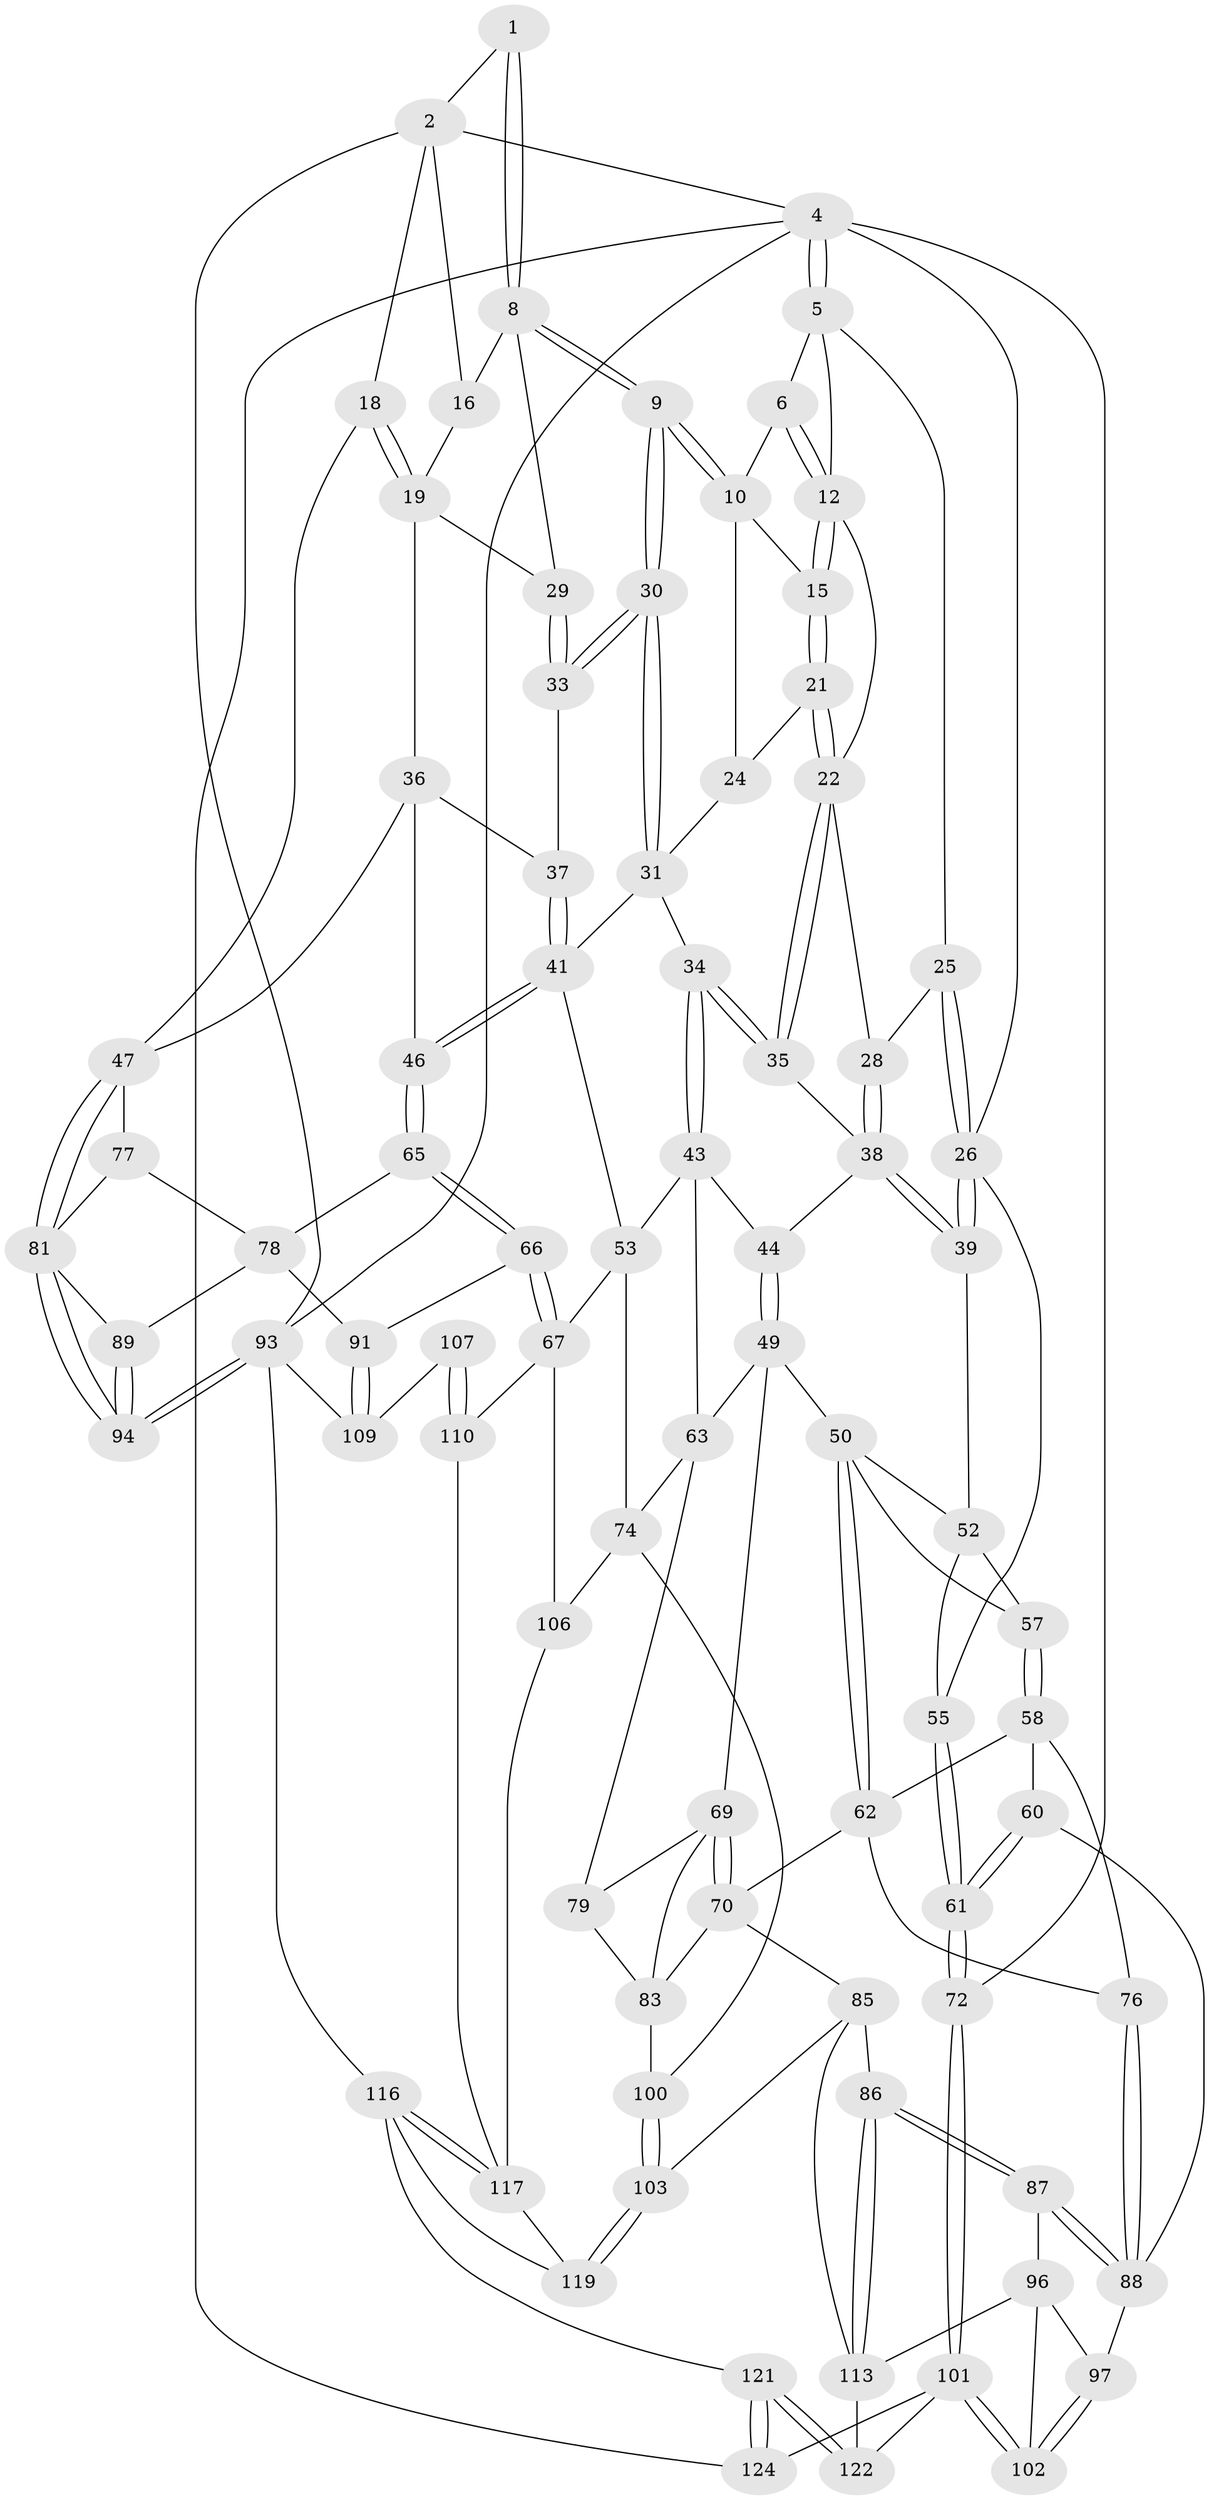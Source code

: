 // Generated by graph-tools (version 1.1) at 2025/24/03/03/25 07:24:36]
// undirected, 83 vertices, 194 edges
graph export_dot {
graph [start="1"]
  node [color=gray90,style=filled];
  1 [pos="+0.7824051666352592+0"];
  2 [pos="+0.9090084181756313+0",super="+3"];
  4 [pos="+0+0",super="+73"];
  5 [pos="+0+0",super="+14"];
  6 [pos="+0.3088841421921998+0",super="+7"];
  8 [pos="+0.6618927800617279+0.11318885447284485",super="+17"];
  9 [pos="+0.636648110928131+0.1354628979881241"];
  10 [pos="+0.539104107777212+0.09069836182188926",super="+11"];
  12 [pos="+0.3098842163791108+0",super="+13"];
  15 [pos="+0.33267135996419844+0"];
  16 [pos="+0.8283360490241948+0.0061074484779798325"];
  18 [pos="+1+0.21018963208207203"];
  19 [pos="+0.8994814816642197+0.2109541167637309",super="+20"];
  21 [pos="+0.3598377826974392+0.11956233478916219"];
  22 [pos="+0.3284741108399897+0.20912095995366245",super="+23"];
  24 [pos="+0.4789494372891299+0.1515586522840195"];
  25 [pos="+0.06504032153307698+0.15205566053186734"];
  26 [pos="+0+0.20417720548770035",super="+27"];
  28 [pos="+0.15939357136878046+0.2077365667090326"];
  29 [pos="+0.8173193671573938+0.19805227097583872"];
  30 [pos="+0.6229098958690272+0.2663465287891293"];
  31 [pos="+0.6205936273488405+0.2694311283612098",super="+32"];
  33 [pos="+0.7556452843099869+0.25381462232389335"];
  34 [pos="+0.48064119379328396+0.2927399690431026"];
  35 [pos="+0.3347155661147417+0.22483697113863232"];
  36 [pos="+0.8196184257590605+0.32924485688025645",super="+45"];
  37 [pos="+0.7839900484970991+0.3140609408520131"];
  38 [pos="+0.16029140382364856+0.29828377808561934",super="+40"];
  39 [pos="+0.15359448135613774+0.32264261054797205"];
  41 [pos="+0.6958591437314148+0.4335111008849834",super="+42"];
  43 [pos="+0.44270813243351137+0.4091474761595034",super="+54"];
  44 [pos="+0.3038228495541214+0.3880197614303978"];
  46 [pos="+0.7569906173224288+0.487118059216217"];
  47 [pos="+1+0.41917431055219",super="+48"];
  49 [pos="+0.24417706603118508+0.43049616650214056",super="+64"];
  50 [pos="+0.22128032617052545+0.4369778540575737",super="+51"];
  52 [pos="+0.153523635610346+0.32571334913862315",super="+56"];
  53 [pos="+0.536444612468198+0.4867818688382187",super="+68"];
  55 [pos="+0+0.2799010544191346"];
  57 [pos="+0.06519700684155506+0.4078530619777371"];
  58 [pos="+0.07835405994226828+0.48693260138221506",super="+59"];
  60 [pos="+0+0.5433692356926142"];
  61 [pos="+0+0.5424698990278781"];
  62 [pos="+0.19205670694722174+0.48716755158789343",super="+71"];
  63 [pos="+0.44225203866230733+0.5255160973479406",super="+75"];
  65 [pos="+0.7379310130856218+0.5738686147522395"];
  66 [pos="+0.6486344712374064+0.6517803267313682"];
  67 [pos="+0.640785809154001+0.6542637365269036",super="+105"];
  69 [pos="+0.37550378477414365+0.5662723433308166",super="+80"];
  70 [pos="+0.2793095949289769+0.6046239322909794",super="+84"];
  72 [pos="+0+0.8538299881509831"];
  74 [pos="+0.5971449831044893+0.6553071590823933",super="+99"];
  76 [pos="+0.13111505384342043+0.6312351083153588"];
  77 [pos="+0.8914562196151916+0.6030765389670707"];
  78 [pos="+0.7471825402519102+0.5819110882936307",super="+90"];
  79 [pos="+0.4819544518319204+0.6599287592166103"];
  81 [pos="+1+0.6376468540562286",super="+82"];
  83 [pos="+0.37808085403522945+0.6946227703259928",super="+98"];
  85 [pos="+0.26028967151547944+0.6963666460550463",super="+104"];
  86 [pos="+0.2105069652866629+0.7226721256378975"];
  87 [pos="+0.1912581488069765+0.7153077169094194"];
  88 [pos="+0.13109993603425926+0.6313421278853901",super="+95"];
  89 [pos="+0.861310044818169+0.6974044115187361"];
  91 [pos="+0.8434380419826722+0.7086152266861445",super="+92"];
  93 [pos="+1+1",super="+112"];
  94 [pos="+1+1"];
  96 [pos="+0.13753044110822496+0.7414183155273182",super="+111"];
  97 [pos="+0.06312930145992326+0.7017065202040532"];
  100 [pos="+0.43373300322547653+0.7909737840646859"];
  101 [pos="+0+0.840698843144231",super="+123"];
  102 [pos="+0+0.8371530511060278"];
  103 [pos="+0.4234142194974664+0.8264386908487166"];
  106 [pos="+0.6153378181888236+0.7863709587676814"];
  107 [pos="+0.7299750153896193+0.7343365339568431",super="+108"];
  109 [pos="+0.8203623748905388+0.7770787031080381"];
  110 [pos="+0.698927657121304+0.8007865719933434",super="+115"];
  113 [pos="+0.22036364393862268+0.8411666082411289",super="+114"];
  116 [pos="+0.8958966619996592+1",super="+120"];
  117 [pos="+0.7224118235184525+0.9568578249044069",super="+118"];
  119 [pos="+0.44636386311324827+0.8977485836607513"];
  121 [pos="+0.3296092334457372+1"];
  122 [pos="+0.19619037943948642+0.8881702479658508"];
  124 [pos="+0.23740774373718102+1"];
  1 -- 2;
  1 -- 8;
  1 -- 8;
  2 -- 16;
  2 -- 18;
  2 -- 4;
  2 -- 93;
  4 -- 5;
  4 -- 5;
  4 -- 72;
  4 -- 124;
  4 -- 93;
  4 -- 26;
  5 -- 6;
  5 -- 25;
  5 -- 12;
  6 -- 12;
  6 -- 12;
  6 -- 10;
  8 -- 9;
  8 -- 9;
  8 -- 16;
  8 -- 29;
  9 -- 10;
  9 -- 10;
  9 -- 30;
  9 -- 30;
  10 -- 24;
  10 -- 15;
  12 -- 15;
  12 -- 15;
  12 -- 22;
  15 -- 21;
  15 -- 21;
  16 -- 19;
  18 -- 19;
  18 -- 19;
  18 -- 47;
  19 -- 36;
  19 -- 29;
  21 -- 22;
  21 -- 22;
  21 -- 24;
  22 -- 35;
  22 -- 35;
  22 -- 28;
  24 -- 31;
  25 -- 26;
  25 -- 26;
  25 -- 28;
  26 -- 39;
  26 -- 39;
  26 -- 55;
  28 -- 38;
  28 -- 38;
  29 -- 33;
  29 -- 33;
  30 -- 31;
  30 -- 31;
  30 -- 33;
  30 -- 33;
  31 -- 41;
  31 -- 34;
  33 -- 37;
  34 -- 35;
  34 -- 35;
  34 -- 43;
  34 -- 43;
  35 -- 38;
  36 -- 37;
  36 -- 46;
  36 -- 47;
  37 -- 41;
  37 -- 41;
  38 -- 39;
  38 -- 39;
  38 -- 44;
  39 -- 52;
  41 -- 46;
  41 -- 46;
  41 -- 53;
  43 -- 44;
  43 -- 53;
  43 -- 63;
  44 -- 49;
  44 -- 49;
  46 -- 65;
  46 -- 65;
  47 -- 81;
  47 -- 81;
  47 -- 77;
  49 -- 50;
  49 -- 69;
  49 -- 63;
  50 -- 62;
  50 -- 62;
  50 -- 57;
  50 -- 52;
  52 -- 57;
  52 -- 55;
  53 -- 74;
  53 -- 67;
  55 -- 61;
  55 -- 61;
  57 -- 58;
  57 -- 58;
  58 -- 62;
  58 -- 60;
  58 -- 76;
  60 -- 61;
  60 -- 61;
  60 -- 88;
  61 -- 72;
  61 -- 72;
  62 -- 76;
  62 -- 70;
  63 -- 74;
  63 -- 79;
  65 -- 66;
  65 -- 66;
  65 -- 78;
  66 -- 67;
  66 -- 67;
  66 -- 91;
  67 -- 106;
  67 -- 110;
  69 -- 70;
  69 -- 70;
  69 -- 83;
  69 -- 79;
  70 -- 83;
  70 -- 85;
  72 -- 101;
  72 -- 101;
  74 -- 100;
  74 -- 106;
  76 -- 88;
  76 -- 88;
  77 -- 78;
  77 -- 81;
  78 -- 89;
  78 -- 91;
  79 -- 83;
  81 -- 94;
  81 -- 94;
  81 -- 89;
  83 -- 100;
  85 -- 86;
  85 -- 113;
  85 -- 103;
  86 -- 87;
  86 -- 87;
  86 -- 113;
  86 -- 113;
  87 -- 88;
  87 -- 88;
  87 -- 96;
  88 -- 97;
  89 -- 94;
  89 -- 94;
  91 -- 109;
  91 -- 109;
  93 -- 94;
  93 -- 94;
  93 -- 109;
  93 -- 116;
  96 -- 97;
  96 -- 113;
  96 -- 102;
  97 -- 102;
  97 -- 102;
  100 -- 103;
  100 -- 103;
  101 -- 102;
  101 -- 102;
  101 -- 122;
  101 -- 124;
  103 -- 119;
  103 -- 119;
  106 -- 117;
  107 -- 110 [weight=2];
  107 -- 110;
  107 -- 109;
  110 -- 117;
  113 -- 122;
  116 -- 117;
  116 -- 117;
  116 -- 121;
  116 -- 119;
  117 -- 119;
  121 -- 122;
  121 -- 122;
  121 -- 124;
  121 -- 124;
}
